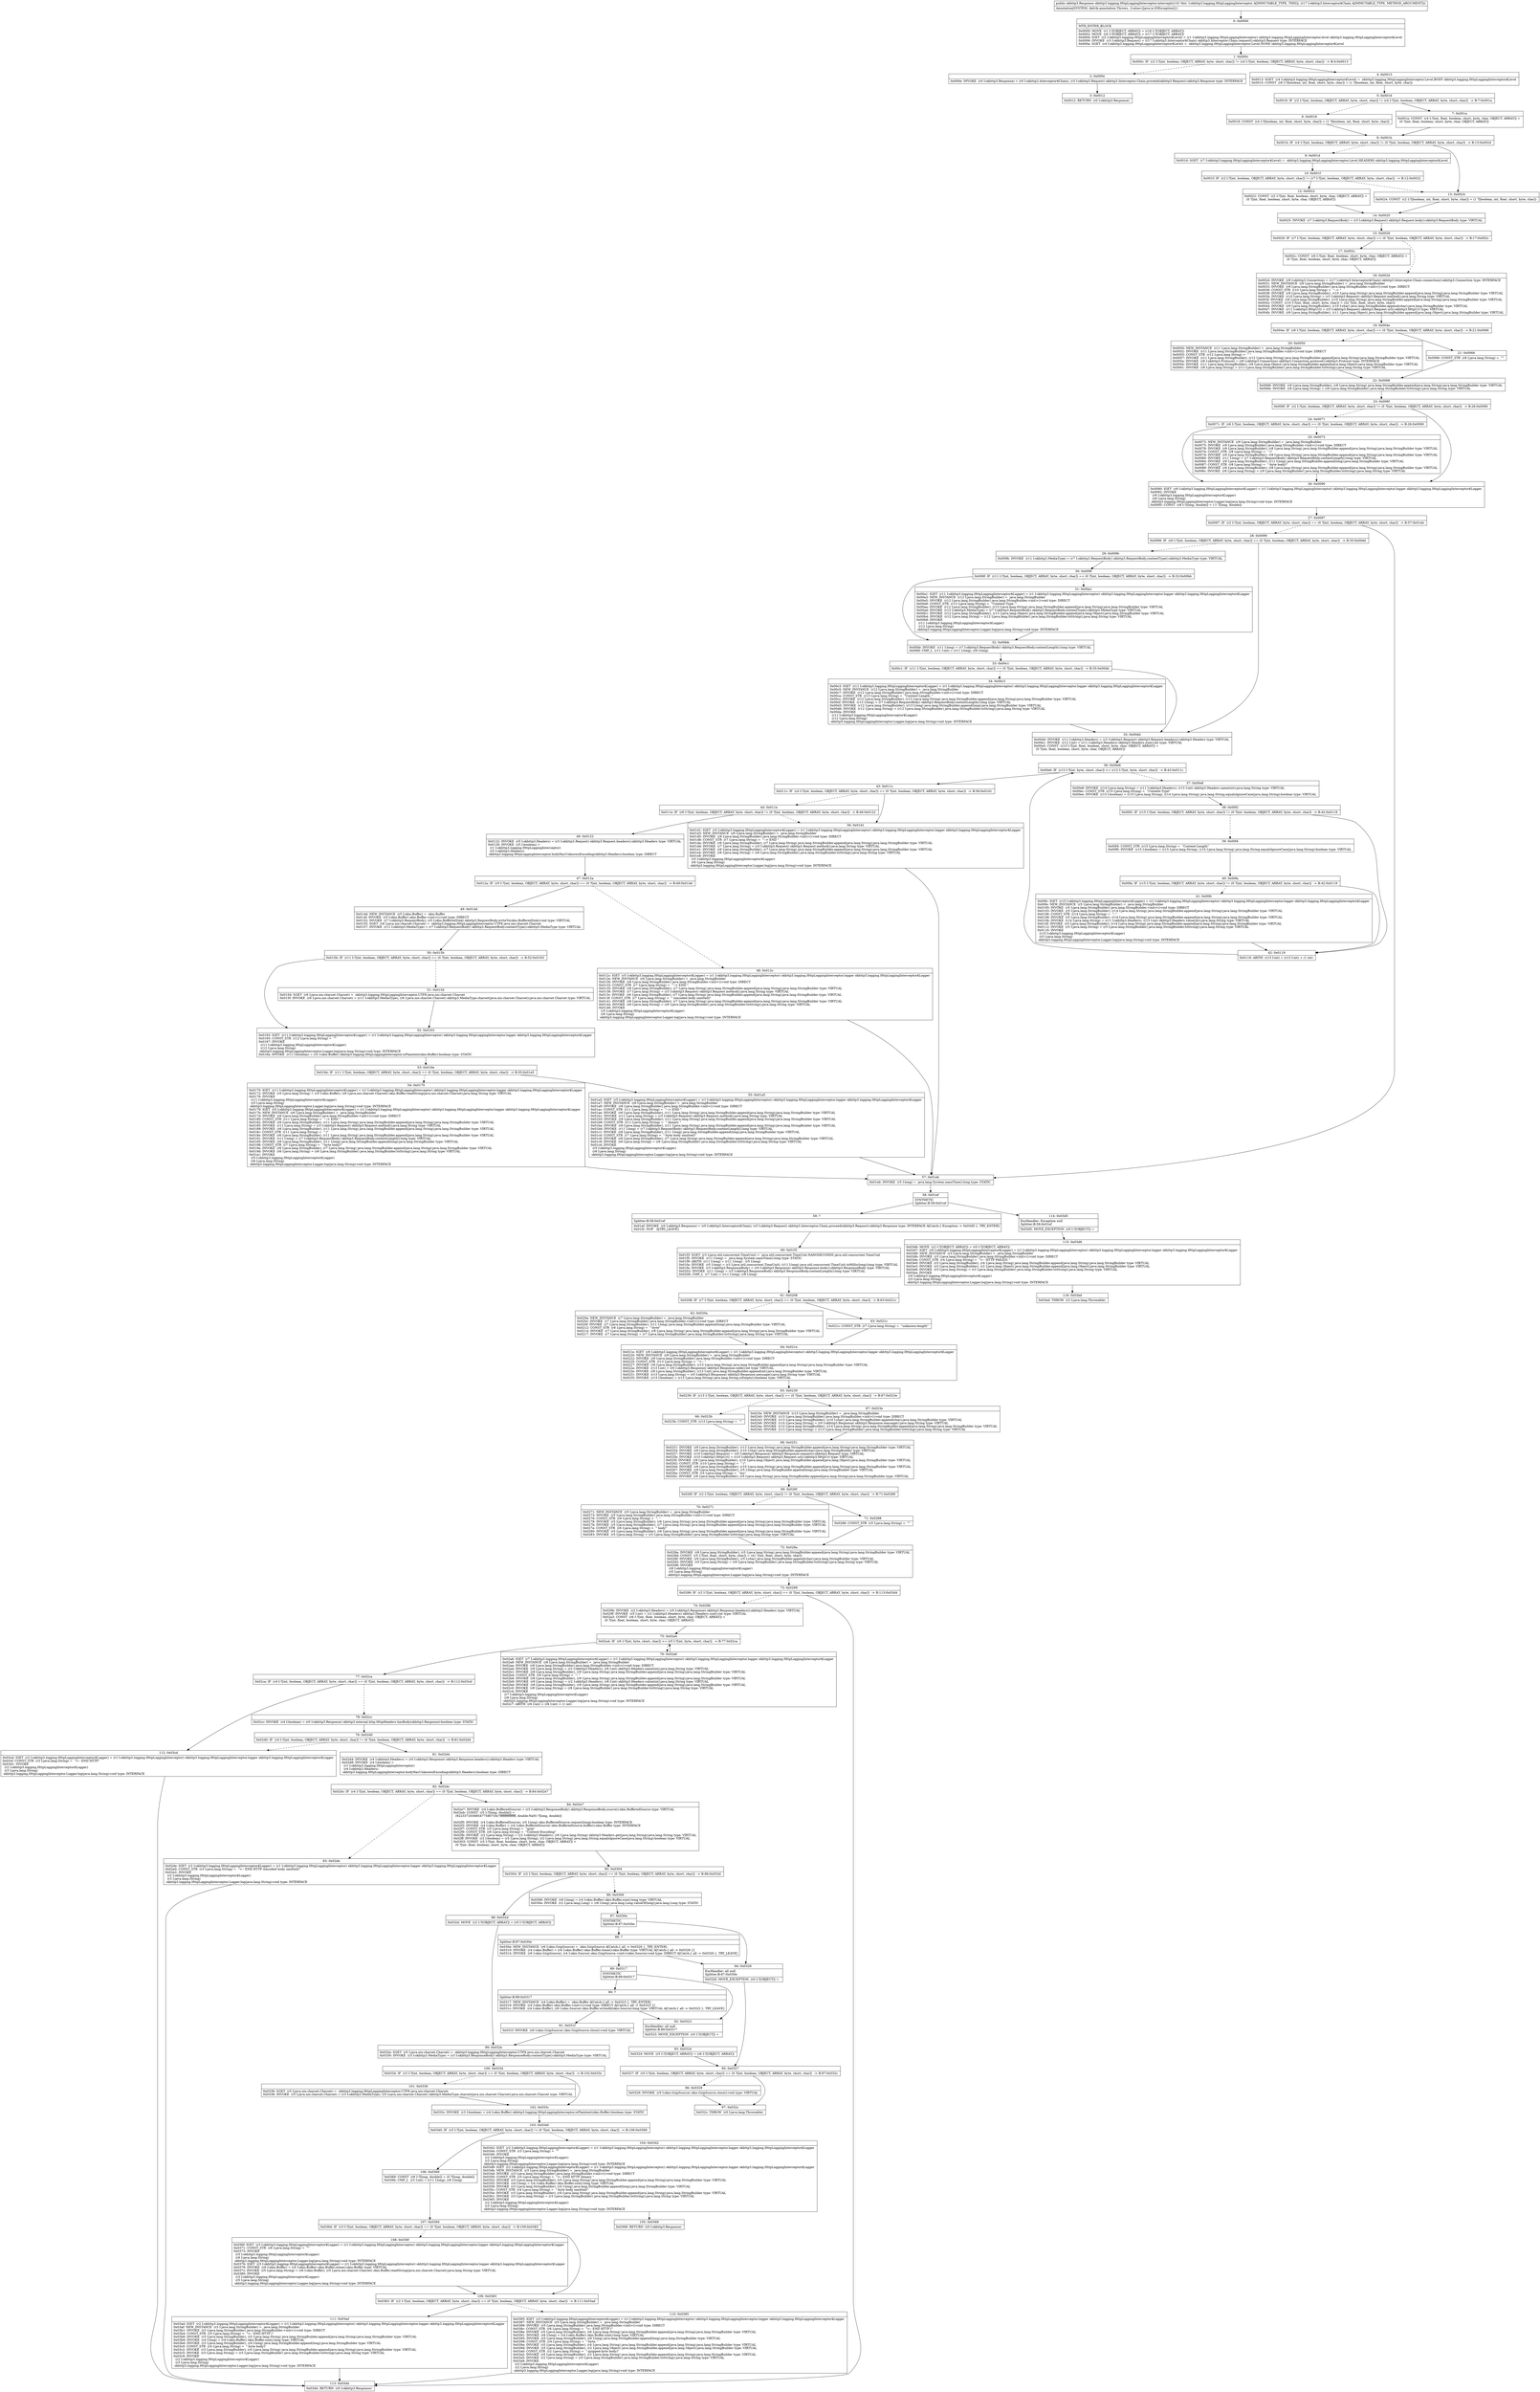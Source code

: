 digraph "CFG forokhttp3.logging.HttpLoggingInterceptor.intercept(Lokhttp3\/Interceptor$Chain;)Lokhttp3\/Response;" {
Node_0 [shape=record,label="{0\:\ 0x0000|MTH_ENTER_BLOCK\l|0x0000: MOVE  (r1 I:?[OBJECT, ARRAY]) = (r16 I:?[OBJECT, ARRAY]) \l0x0002: MOVE  (r0 I:?[OBJECT, ARRAY]) = (r17 I:?[OBJECT, ARRAY]) \l0x0004: IGET  (r2 I:okhttp3.logging.HttpLoggingInterceptor$Level) = (r1 I:okhttp3.logging.HttpLoggingInterceptor) okhttp3.logging.HttpLoggingInterceptor.level okhttp3.logging.HttpLoggingInterceptor$Level \l0x0006: INVOKE  (r3 I:okhttp3.Request) = (r17 I:okhttp3.Interceptor$Chain) okhttp3.Interceptor.Chain.request():okhttp3.Request type: INTERFACE \l0x000a: SGET  (r4 I:okhttp3.logging.HttpLoggingInterceptor$Level) =  okhttp3.logging.HttpLoggingInterceptor.Level.NONE okhttp3.logging.HttpLoggingInterceptor$Level \l}"];
Node_1 [shape=record,label="{1\:\ 0x000c|0x000c: IF  (r2 I:?[int, boolean, OBJECT, ARRAY, byte, short, char]) != (r4 I:?[int, boolean, OBJECT, ARRAY, byte, short, char])  \-\> B:4:0x0013 \l}"];
Node_2 [shape=record,label="{2\:\ 0x000e|0x000e: INVOKE  (r0 I:okhttp3.Response) = (r0 I:okhttp3.Interceptor$Chain), (r3 I:okhttp3.Request) okhttp3.Interceptor.Chain.proceed(okhttp3.Request):okhttp3.Response type: INTERFACE \l}"];
Node_3 [shape=record,label="{3\:\ 0x0012|0x0012: RETURN  (r0 I:okhttp3.Response) \l}"];
Node_4 [shape=record,label="{4\:\ 0x0013|0x0013: SGET  (r4 I:okhttp3.logging.HttpLoggingInterceptor$Level) =  okhttp3.logging.HttpLoggingInterceptor.Level.BODY okhttp3.logging.HttpLoggingInterceptor$Level \l0x0015: CONST  (r6 I:?[boolean, int, float, short, byte, char]) = (1 ?[boolean, int, float, short, byte, char]) \l}"];
Node_5 [shape=record,label="{5\:\ 0x0016|0x0016: IF  (r2 I:?[int, boolean, OBJECT, ARRAY, byte, short, char]) != (r4 I:?[int, boolean, OBJECT, ARRAY, byte, short, char])  \-\> B:7:0x001a \l}"];
Node_6 [shape=record,label="{6\:\ 0x0018|0x0018: CONST  (r4 I:?[boolean, int, float, short, byte, char]) = (1 ?[boolean, int, float, short, byte, char]) \l}"];
Node_7 [shape=record,label="{7\:\ 0x001a|0x001a: CONST  (r4 I:?[int, float, boolean, short, byte, char, OBJECT, ARRAY]) = \l  (0 ?[int, float, boolean, short, byte, char, OBJECT, ARRAY])\l \l}"];
Node_8 [shape=record,label="{8\:\ 0x001b|0x001b: IF  (r4 I:?[int, boolean, OBJECT, ARRAY, byte, short, char]) != (0 ?[int, boolean, OBJECT, ARRAY, byte, short, char])  \-\> B:13:0x0024 \l}"];
Node_9 [shape=record,label="{9\:\ 0x001d|0x001d: SGET  (r7 I:okhttp3.logging.HttpLoggingInterceptor$Level) =  okhttp3.logging.HttpLoggingInterceptor.Level.HEADERS okhttp3.logging.HttpLoggingInterceptor$Level \l}"];
Node_10 [shape=record,label="{10\:\ 0x001f|0x001f: IF  (r2 I:?[int, boolean, OBJECT, ARRAY, byte, short, char]) != (r7 I:?[int, boolean, OBJECT, ARRAY, byte, short, char])  \-\> B:12:0x0022 \l}"];
Node_12 [shape=record,label="{12\:\ 0x0022|0x0022: CONST  (r2 I:?[int, float, boolean, short, byte, char, OBJECT, ARRAY]) = \l  (0 ?[int, float, boolean, short, byte, char, OBJECT, ARRAY])\l \l}"];
Node_13 [shape=record,label="{13\:\ 0x0024|0x0024: CONST  (r2 I:?[boolean, int, float, short, byte, char]) = (1 ?[boolean, int, float, short, byte, char]) \l}"];
Node_14 [shape=record,label="{14\:\ 0x0025|0x0025: INVOKE  (r7 I:okhttp3.RequestBody) = (r3 I:okhttp3.Request) okhttp3.Request.body():okhttp3.RequestBody type: VIRTUAL \l}"];
Node_15 [shape=record,label="{15\:\ 0x0029|0x0029: IF  (r7 I:?[int, boolean, OBJECT, ARRAY, byte, short, char]) == (0 ?[int, boolean, OBJECT, ARRAY, byte, short, char])  \-\> B:17:0x002c \l}"];
Node_17 [shape=record,label="{17\:\ 0x002c|0x002c: CONST  (r6 I:?[int, float, boolean, short, byte, char, OBJECT, ARRAY]) = \l  (0 ?[int, float, boolean, short, byte, char, OBJECT, ARRAY])\l \l}"];
Node_18 [shape=record,label="{18\:\ 0x002d|0x002d: INVOKE  (r8 I:okhttp3.Connection) = (r17 I:okhttp3.Interceptor$Chain) okhttp3.Interceptor.Chain.connection():okhttp3.Connection type: INTERFACE \l0x0031: NEW_INSTANCE  (r9 I:java.lang.StringBuilder) =  java.lang.StringBuilder \l0x0033: INVOKE  (r9 I:java.lang.StringBuilder) java.lang.StringBuilder.\<init\>():void type: DIRECT \l0x0036: CONST_STR  (r10 I:java.lang.String) =  \"\-\-\> \" \l0x0038: INVOKE  (r9 I:java.lang.StringBuilder), (r10 I:java.lang.String) java.lang.StringBuilder.append(java.lang.String):java.lang.StringBuilder type: VIRTUAL \l0x003b: INVOKE  (r10 I:java.lang.String) = (r3 I:okhttp3.Request) okhttp3.Request.method():java.lang.String type: VIRTUAL \l0x003f: INVOKE  (r9 I:java.lang.StringBuilder), (r10 I:java.lang.String) java.lang.StringBuilder.append(java.lang.String):java.lang.StringBuilder type: VIRTUAL \l0x0042: CONST  (r10 I:?[int, float, short, byte, char]) = (32 ?[int, float, short, byte, char]) \l0x0044: INVOKE  (r9 I:java.lang.StringBuilder), (r10 I:char) java.lang.StringBuilder.append(char):java.lang.StringBuilder type: VIRTUAL \l0x0047: INVOKE  (r11 I:okhttp3.HttpUrl) = (r3 I:okhttp3.Request) okhttp3.Request.url():okhttp3.HttpUrl type: VIRTUAL \l0x004b: INVOKE  (r9 I:java.lang.StringBuilder), (r11 I:java.lang.Object) java.lang.StringBuilder.append(java.lang.Object):java.lang.StringBuilder type: VIRTUAL \l}"];
Node_19 [shape=record,label="{19\:\ 0x004e|0x004e: IF  (r8 I:?[int, boolean, OBJECT, ARRAY, byte, short, char]) == (0 ?[int, boolean, OBJECT, ARRAY, byte, short, char])  \-\> B:21:0x0066 \l}"];
Node_20 [shape=record,label="{20\:\ 0x0050|0x0050: NEW_INSTANCE  (r11 I:java.lang.StringBuilder) =  java.lang.StringBuilder \l0x0052: INVOKE  (r11 I:java.lang.StringBuilder) java.lang.StringBuilder.\<init\>():void type: DIRECT \l0x0055: CONST_STR  (r12 I:java.lang.String) =  \" \" \l0x0057: INVOKE  (r11 I:java.lang.StringBuilder), (r12 I:java.lang.String) java.lang.StringBuilder.append(java.lang.String):java.lang.StringBuilder type: VIRTUAL \l0x005a: INVOKE  (r8 I:okhttp3.Protocol) = (r8 I:okhttp3.Connection) okhttp3.Connection.protocol():okhttp3.Protocol type: INTERFACE \l0x005e: INVOKE  (r11 I:java.lang.StringBuilder), (r8 I:java.lang.Object) java.lang.StringBuilder.append(java.lang.Object):java.lang.StringBuilder type: VIRTUAL \l0x0061: INVOKE  (r8 I:java.lang.String) = (r11 I:java.lang.StringBuilder) java.lang.StringBuilder.toString():java.lang.String type: VIRTUAL \l}"];
Node_21 [shape=record,label="{21\:\ 0x0066|0x0066: CONST_STR  (r8 I:java.lang.String) =  \"\" \l}"];
Node_22 [shape=record,label="{22\:\ 0x0068|0x0068: INVOKE  (r9 I:java.lang.StringBuilder), (r8 I:java.lang.String) java.lang.StringBuilder.append(java.lang.String):java.lang.StringBuilder type: VIRTUAL \l0x006b: INVOKE  (r8 I:java.lang.String) = (r9 I:java.lang.StringBuilder) java.lang.StringBuilder.toString():java.lang.String type: VIRTUAL \l}"];
Node_23 [shape=record,label="{23\:\ 0x006f|0x006f: IF  (r2 I:?[int, boolean, OBJECT, ARRAY, byte, short, char]) != (0 ?[int, boolean, OBJECT, ARRAY, byte, short, char])  \-\> B:26:0x0090 \l}"];
Node_24 [shape=record,label="{24\:\ 0x0071|0x0071: IF  (r6 I:?[int, boolean, OBJECT, ARRAY, byte, short, char]) == (0 ?[int, boolean, OBJECT, ARRAY, byte, short, char])  \-\> B:26:0x0090 \l}"];
Node_25 [shape=record,label="{25\:\ 0x0073|0x0073: NEW_INSTANCE  (r9 I:java.lang.StringBuilder) =  java.lang.StringBuilder \l0x0075: INVOKE  (r9 I:java.lang.StringBuilder) java.lang.StringBuilder.\<init\>():void type: DIRECT \l0x0078: INVOKE  (r9 I:java.lang.StringBuilder), (r8 I:java.lang.String) java.lang.StringBuilder.append(java.lang.String):java.lang.StringBuilder type: VIRTUAL \l0x007b: CONST_STR  (r8 I:java.lang.String) =  \" (\" \l0x007d: INVOKE  (r9 I:java.lang.StringBuilder), (r8 I:java.lang.String) java.lang.StringBuilder.append(java.lang.String):java.lang.StringBuilder type: VIRTUAL \l0x0080: INVOKE  (r11 I:long) = (r7 I:okhttp3.RequestBody) okhttp3.RequestBody.contentLength():long type: VIRTUAL \l0x0084: INVOKE  (r9 I:java.lang.StringBuilder), (r11 I:long) java.lang.StringBuilder.append(long):java.lang.StringBuilder type: VIRTUAL \l0x0087: CONST_STR  (r8 I:java.lang.String) =  \"\-byte body)\" \l0x0089: INVOKE  (r9 I:java.lang.StringBuilder), (r8 I:java.lang.String) java.lang.StringBuilder.append(java.lang.String):java.lang.StringBuilder type: VIRTUAL \l0x008c: INVOKE  (r8 I:java.lang.String) = (r9 I:java.lang.StringBuilder) java.lang.StringBuilder.toString():java.lang.String type: VIRTUAL \l}"];
Node_26 [shape=record,label="{26\:\ 0x0090|0x0090: IGET  (r9 I:okhttp3.logging.HttpLoggingInterceptor$Logger) = (r1 I:okhttp3.logging.HttpLoggingInterceptor) okhttp3.logging.HttpLoggingInterceptor.logger okhttp3.logging.HttpLoggingInterceptor$Logger \l0x0092: INVOKE  \l  (r9 I:okhttp3.logging.HttpLoggingInterceptor$Logger)\l  (r8 I:java.lang.String)\l okhttp3.logging.HttpLoggingInterceptor.Logger.log(java.lang.String):void type: INTERFACE \l0x0095: CONST  (r8 I:?[long, double]) = (\-1 ?[long, double]) \l}"];
Node_27 [shape=record,label="{27\:\ 0x0097|0x0097: IF  (r2 I:?[int, boolean, OBJECT, ARRAY, byte, short, char]) == (0 ?[int, boolean, OBJECT, ARRAY, byte, short, char])  \-\> B:57:0x01eb \l}"];
Node_28 [shape=record,label="{28\:\ 0x0099|0x0099: IF  (r6 I:?[int, boolean, OBJECT, ARRAY, byte, short, char]) == (0 ?[int, boolean, OBJECT, ARRAY, byte, short, char])  \-\> B:35:0x00dd \l}"];
Node_29 [shape=record,label="{29\:\ 0x009b|0x009b: INVOKE  (r11 I:okhttp3.MediaType) = (r7 I:okhttp3.RequestBody) okhttp3.RequestBody.contentType():okhttp3.MediaType type: VIRTUAL \l}"];
Node_30 [shape=record,label="{30\:\ 0x009f|0x009f: IF  (r11 I:?[int, boolean, OBJECT, ARRAY, byte, short, char]) == (0 ?[int, boolean, OBJECT, ARRAY, byte, short, char])  \-\> B:32:0x00bb \l}"];
Node_31 [shape=record,label="{31\:\ 0x00a1|0x00a1: IGET  (r11 I:okhttp3.logging.HttpLoggingInterceptor$Logger) = (r1 I:okhttp3.logging.HttpLoggingInterceptor) okhttp3.logging.HttpLoggingInterceptor.logger okhttp3.logging.HttpLoggingInterceptor$Logger \l0x00a3: NEW_INSTANCE  (r12 I:java.lang.StringBuilder) =  java.lang.StringBuilder \l0x00a5: INVOKE  (r12 I:java.lang.StringBuilder) java.lang.StringBuilder.\<init\>():void type: DIRECT \l0x00a8: CONST_STR  (r13 I:java.lang.String) =  \"Content\-Type: \" \l0x00aa: INVOKE  (r12 I:java.lang.StringBuilder), (r13 I:java.lang.String) java.lang.StringBuilder.append(java.lang.String):java.lang.StringBuilder type: VIRTUAL \l0x00ad: INVOKE  (r13 I:okhttp3.MediaType) = (r7 I:okhttp3.RequestBody) okhttp3.RequestBody.contentType():okhttp3.MediaType type: VIRTUAL \l0x00b1: INVOKE  (r12 I:java.lang.StringBuilder), (r13 I:java.lang.Object) java.lang.StringBuilder.append(java.lang.Object):java.lang.StringBuilder type: VIRTUAL \l0x00b4: INVOKE  (r12 I:java.lang.String) = (r12 I:java.lang.StringBuilder) java.lang.StringBuilder.toString():java.lang.String type: VIRTUAL \l0x00b8: INVOKE  \l  (r11 I:okhttp3.logging.HttpLoggingInterceptor$Logger)\l  (r12 I:java.lang.String)\l okhttp3.logging.HttpLoggingInterceptor.Logger.log(java.lang.String):void type: INTERFACE \l}"];
Node_32 [shape=record,label="{32\:\ 0x00bb|0x00bb: INVOKE  (r11 I:long) = (r7 I:okhttp3.RequestBody) okhttp3.RequestBody.contentLength():long type: VIRTUAL \l0x00bf: CMP_L  (r11 I:int) = (r11 I:long), (r8 I:long) \l}"];
Node_33 [shape=record,label="{33\:\ 0x00c1|0x00c1: IF  (r11 I:?[int, boolean, OBJECT, ARRAY, byte, short, char]) == (0 ?[int, boolean, OBJECT, ARRAY, byte, short, char])  \-\> B:35:0x00dd \l}"];
Node_34 [shape=record,label="{34\:\ 0x00c3|0x00c3: IGET  (r11 I:okhttp3.logging.HttpLoggingInterceptor$Logger) = (r1 I:okhttp3.logging.HttpLoggingInterceptor) okhttp3.logging.HttpLoggingInterceptor.logger okhttp3.logging.HttpLoggingInterceptor$Logger \l0x00c5: NEW_INSTANCE  (r12 I:java.lang.StringBuilder) =  java.lang.StringBuilder \l0x00c7: INVOKE  (r12 I:java.lang.StringBuilder) java.lang.StringBuilder.\<init\>():void type: DIRECT \l0x00ca: CONST_STR  (r13 I:java.lang.String) =  \"Content\-Length: \" \l0x00cc: INVOKE  (r12 I:java.lang.StringBuilder), (r13 I:java.lang.String) java.lang.StringBuilder.append(java.lang.String):java.lang.StringBuilder type: VIRTUAL \l0x00cf: INVOKE  (r13 I:long) = (r7 I:okhttp3.RequestBody) okhttp3.RequestBody.contentLength():long type: VIRTUAL \l0x00d3: INVOKE  (r12 I:java.lang.StringBuilder), (r13 I:long) java.lang.StringBuilder.append(long):java.lang.StringBuilder type: VIRTUAL \l0x00d6: INVOKE  (r12 I:java.lang.String) = (r12 I:java.lang.StringBuilder) java.lang.StringBuilder.toString():java.lang.String type: VIRTUAL \l0x00da: INVOKE  \l  (r11 I:okhttp3.logging.HttpLoggingInterceptor$Logger)\l  (r12 I:java.lang.String)\l okhttp3.logging.HttpLoggingInterceptor.Logger.log(java.lang.String):void type: INTERFACE \l}"];
Node_35 [shape=record,label="{35\:\ 0x00dd|0x00dd: INVOKE  (r11 I:okhttp3.Headers) = (r3 I:okhttp3.Request) okhttp3.Request.headers():okhttp3.Headers type: VIRTUAL \l0x00e1: INVOKE  (r12 I:int) = (r11 I:okhttp3.Headers) okhttp3.Headers.size():int type: VIRTUAL \l0x00e5: CONST  (r13 I:?[int, float, boolean, short, byte, char, OBJECT, ARRAY]) = \l  (0 ?[int, float, boolean, short, byte, char, OBJECT, ARRAY])\l \l}"];
Node_36 [shape=record,label="{36\:\ 0x00e6|0x00e6: IF  (r13 I:?[int, byte, short, char]) \>= (r12 I:?[int, byte, short, char])  \-\> B:43:0x011c \l}"];
Node_37 [shape=record,label="{37\:\ 0x00e8|0x00e8: INVOKE  (r14 I:java.lang.String) = (r11 I:okhttp3.Headers), (r13 I:int) okhttp3.Headers.name(int):java.lang.String type: VIRTUAL \l0x00ec: CONST_STR  (r15 I:java.lang.String) =  \"Content\-Type\" \l0x00ee: INVOKE  (r15 I:boolean) = (r15 I:java.lang.String), (r14 I:java.lang.String) java.lang.String.equalsIgnoreCase(java.lang.String):boolean type: VIRTUAL \l}"];
Node_38 [shape=record,label="{38\:\ 0x00f2|0x00f2: IF  (r15 I:?[int, boolean, OBJECT, ARRAY, byte, short, char]) != (0 ?[int, boolean, OBJECT, ARRAY, byte, short, char])  \-\> B:42:0x0119 \l}"];
Node_39 [shape=record,label="{39\:\ 0x00f4|0x00f4: CONST_STR  (r15 I:java.lang.String) =  \"Content\-Length\" \l0x00f6: INVOKE  (r15 I:boolean) = (r15 I:java.lang.String), (r14 I:java.lang.String) java.lang.String.equalsIgnoreCase(java.lang.String):boolean type: VIRTUAL \l}"];
Node_40 [shape=record,label="{40\:\ 0x00fa|0x00fa: IF  (r15 I:?[int, boolean, OBJECT, ARRAY, byte, short, char]) != (0 ?[int, boolean, OBJECT, ARRAY, byte, short, char])  \-\> B:42:0x0119 \l}"];
Node_41 [shape=record,label="{41\:\ 0x00fc|0x00fc: IGET  (r15 I:okhttp3.logging.HttpLoggingInterceptor$Logger) = (r1 I:okhttp3.logging.HttpLoggingInterceptor) okhttp3.logging.HttpLoggingInterceptor.logger okhttp3.logging.HttpLoggingInterceptor$Logger \l0x00fe: NEW_INSTANCE  (r5 I:java.lang.StringBuilder) =  java.lang.StringBuilder \l0x0100: INVOKE  (r5 I:java.lang.StringBuilder) java.lang.StringBuilder.\<init\>():void type: DIRECT \l0x0103: INVOKE  (r5 I:java.lang.StringBuilder), (r14 I:java.lang.String) java.lang.StringBuilder.append(java.lang.String):java.lang.StringBuilder type: VIRTUAL \l0x0106: CONST_STR  (r14 I:java.lang.String) =  \": \" \l0x0108: INVOKE  (r5 I:java.lang.StringBuilder), (r14 I:java.lang.String) java.lang.StringBuilder.append(java.lang.String):java.lang.StringBuilder type: VIRTUAL \l0x010b: INVOKE  (r14 I:java.lang.String) = (r11 I:okhttp3.Headers), (r13 I:int) okhttp3.Headers.value(int):java.lang.String type: VIRTUAL \l0x010f: INVOKE  (r5 I:java.lang.StringBuilder), (r14 I:java.lang.String) java.lang.StringBuilder.append(java.lang.String):java.lang.StringBuilder type: VIRTUAL \l0x0112: INVOKE  (r5 I:java.lang.String) = (r5 I:java.lang.StringBuilder) java.lang.StringBuilder.toString():java.lang.String type: VIRTUAL \l0x0116: INVOKE  \l  (r15 I:okhttp3.logging.HttpLoggingInterceptor$Logger)\l  (r5 I:java.lang.String)\l okhttp3.logging.HttpLoggingInterceptor.Logger.log(java.lang.String):void type: INTERFACE \l}"];
Node_42 [shape=record,label="{42\:\ 0x0119|0x0119: ARITH  (r13 I:int) = (r13 I:int) + (1 int) \l}"];
Node_43 [shape=record,label="{43\:\ 0x011c|0x011c: IF  (r4 I:?[int, boolean, OBJECT, ARRAY, byte, short, char]) == (0 ?[int, boolean, OBJECT, ARRAY, byte, short, char])  \-\> B:56:0x01d1 \l}"];
Node_44 [shape=record,label="{44\:\ 0x011e|0x011e: IF  (r6 I:?[int, boolean, OBJECT, ARRAY, byte, short, char]) != (0 ?[int, boolean, OBJECT, ARRAY, byte, short, char])  \-\> B:46:0x0122 \l}"];
Node_46 [shape=record,label="{46\:\ 0x0122|0x0122: INVOKE  (r5 I:okhttp3.Headers) = (r3 I:okhttp3.Request) okhttp3.Request.headers():okhttp3.Headers type: VIRTUAL \l0x0126: INVOKE  (r5 I:boolean) = \l  (r1 I:okhttp3.logging.HttpLoggingInterceptor)\l  (r5 I:okhttp3.Headers)\l okhttp3.logging.HttpLoggingInterceptor.bodyHasUnknownEncoding(okhttp3.Headers):boolean type: DIRECT \l}"];
Node_47 [shape=record,label="{47\:\ 0x012a|0x012a: IF  (r5 I:?[int, boolean, OBJECT, ARRAY, byte, short, char]) == (0 ?[int, boolean, OBJECT, ARRAY, byte, short, char])  \-\> B:49:0x014d \l}"];
Node_48 [shape=record,label="{48\:\ 0x012c|0x012c: IGET  (r5 I:okhttp3.logging.HttpLoggingInterceptor$Logger) = (r1 I:okhttp3.logging.HttpLoggingInterceptor) okhttp3.logging.HttpLoggingInterceptor.logger okhttp3.logging.HttpLoggingInterceptor$Logger \l0x012e: NEW_INSTANCE  (r6 I:java.lang.StringBuilder) =  java.lang.StringBuilder \l0x0130: INVOKE  (r6 I:java.lang.StringBuilder) java.lang.StringBuilder.\<init\>():void type: DIRECT \l0x0133: CONST_STR  (r7 I:java.lang.String) =  \"\-\-\> END \" \l0x0135: INVOKE  (r6 I:java.lang.StringBuilder), (r7 I:java.lang.String) java.lang.StringBuilder.append(java.lang.String):java.lang.StringBuilder type: VIRTUAL \l0x0138: INVOKE  (r7 I:java.lang.String) = (r3 I:okhttp3.Request) okhttp3.Request.method():java.lang.String type: VIRTUAL \l0x013c: INVOKE  (r6 I:java.lang.StringBuilder), (r7 I:java.lang.String) java.lang.StringBuilder.append(java.lang.String):java.lang.StringBuilder type: VIRTUAL \l0x013f: CONST_STR  (r7 I:java.lang.String) =  \" (encoded body omitted)\" \l0x0141: INVOKE  (r6 I:java.lang.StringBuilder), (r7 I:java.lang.String) java.lang.StringBuilder.append(java.lang.String):java.lang.StringBuilder type: VIRTUAL \l0x0144: INVOKE  (r6 I:java.lang.String) = (r6 I:java.lang.StringBuilder) java.lang.StringBuilder.toString():java.lang.String type: VIRTUAL \l0x0148: INVOKE  \l  (r5 I:okhttp3.logging.HttpLoggingInterceptor$Logger)\l  (r6 I:java.lang.String)\l okhttp3.logging.HttpLoggingInterceptor.Logger.log(java.lang.String):void type: INTERFACE \l}"];
Node_49 [shape=record,label="{49\:\ 0x014d|0x014d: NEW_INSTANCE  (r5 I:okio.Buffer) =  okio.Buffer \l0x014f: INVOKE  (r5 I:okio.Buffer) okio.Buffer.\<init\>():void type: DIRECT \l0x0152: INVOKE  (r7 I:okhttp3.RequestBody), (r5 I:okio.BufferedSink) okhttp3.RequestBody.writeTo(okio.BufferedSink):void type: VIRTUAL \l0x0155: SGET  (r6 I:java.nio.charset.Charset) =  okhttp3.logging.HttpLoggingInterceptor.UTF8 java.nio.charset.Charset \l0x0157: INVOKE  (r11 I:okhttp3.MediaType) = (r7 I:okhttp3.RequestBody) okhttp3.RequestBody.contentType():okhttp3.MediaType type: VIRTUAL \l}"];
Node_50 [shape=record,label="{50\:\ 0x015b|0x015b: IF  (r11 I:?[int, boolean, OBJECT, ARRAY, byte, short, char]) == (0 ?[int, boolean, OBJECT, ARRAY, byte, short, char])  \-\> B:52:0x0163 \l}"];
Node_51 [shape=record,label="{51\:\ 0x015d|0x015d: SGET  (r6 I:java.nio.charset.Charset) =  okhttp3.logging.HttpLoggingInterceptor.UTF8 java.nio.charset.Charset \l0x015f: INVOKE  (r6 I:java.nio.charset.Charset) = (r11 I:okhttp3.MediaType), (r6 I:java.nio.charset.Charset) okhttp3.MediaType.charset(java.nio.charset.Charset):java.nio.charset.Charset type: VIRTUAL \l}"];
Node_52 [shape=record,label="{52\:\ 0x0163|0x0163: IGET  (r11 I:okhttp3.logging.HttpLoggingInterceptor$Logger) = (r1 I:okhttp3.logging.HttpLoggingInterceptor) okhttp3.logging.HttpLoggingInterceptor.logger okhttp3.logging.HttpLoggingInterceptor$Logger \l0x0165: CONST_STR  (r12 I:java.lang.String) =  \"\" \l0x0167: INVOKE  \l  (r11 I:okhttp3.logging.HttpLoggingInterceptor$Logger)\l  (r12 I:java.lang.String)\l okhttp3.logging.HttpLoggingInterceptor.Logger.log(java.lang.String):void type: INTERFACE \l0x016a: INVOKE  (r11 I:boolean) = (r5 I:okio.Buffer) okhttp3.logging.HttpLoggingInterceptor.isPlaintext(okio.Buffer):boolean type: STATIC \l}"];
Node_53 [shape=record,label="{53\:\ 0x016e|0x016e: IF  (r11 I:?[int, boolean, OBJECT, ARRAY, byte, short, char]) == (0 ?[int, boolean, OBJECT, ARRAY, byte, short, char])  \-\> B:55:0x01a5 \l}"];
Node_54 [shape=record,label="{54\:\ 0x0170|0x0170: IGET  (r11 I:okhttp3.logging.HttpLoggingInterceptor$Logger) = (r1 I:okhttp3.logging.HttpLoggingInterceptor) okhttp3.logging.HttpLoggingInterceptor.logger okhttp3.logging.HttpLoggingInterceptor$Logger \l0x0172: INVOKE  (r5 I:java.lang.String) = (r5 I:okio.Buffer), (r6 I:java.nio.charset.Charset) okio.Buffer.readString(java.nio.charset.Charset):java.lang.String type: VIRTUAL \l0x0176: INVOKE  \l  (r11 I:okhttp3.logging.HttpLoggingInterceptor$Logger)\l  (r5 I:java.lang.String)\l okhttp3.logging.HttpLoggingInterceptor.Logger.log(java.lang.String):void type: INTERFACE \l0x0179: IGET  (r5 I:okhttp3.logging.HttpLoggingInterceptor$Logger) = (r1 I:okhttp3.logging.HttpLoggingInterceptor) okhttp3.logging.HttpLoggingInterceptor.logger okhttp3.logging.HttpLoggingInterceptor$Logger \l0x017b: NEW_INSTANCE  (r6 I:java.lang.StringBuilder) =  java.lang.StringBuilder \l0x017d: INVOKE  (r6 I:java.lang.StringBuilder) java.lang.StringBuilder.\<init\>():void type: DIRECT \l0x0180: CONST_STR  (r11 I:java.lang.String) =  \"\-\-\> END \" \l0x0182: INVOKE  (r6 I:java.lang.StringBuilder), (r11 I:java.lang.String) java.lang.StringBuilder.append(java.lang.String):java.lang.StringBuilder type: VIRTUAL \l0x0185: INVOKE  (r11 I:java.lang.String) = (r3 I:okhttp3.Request) okhttp3.Request.method():java.lang.String type: VIRTUAL \l0x0189: INVOKE  (r6 I:java.lang.StringBuilder), (r11 I:java.lang.String) java.lang.StringBuilder.append(java.lang.String):java.lang.StringBuilder type: VIRTUAL \l0x018c: CONST_STR  (r11 I:java.lang.String) =  \" (\" \l0x018e: INVOKE  (r6 I:java.lang.StringBuilder), (r11 I:java.lang.String) java.lang.StringBuilder.append(java.lang.String):java.lang.StringBuilder type: VIRTUAL \l0x0191: INVOKE  (r11 I:long) = (r7 I:okhttp3.RequestBody) okhttp3.RequestBody.contentLength():long type: VIRTUAL \l0x0195: INVOKE  (r6 I:java.lang.StringBuilder), (r11 I:long) java.lang.StringBuilder.append(long):java.lang.StringBuilder type: VIRTUAL \l0x0198: CONST_STR  (r7 I:java.lang.String) =  \"\-byte body)\" \l0x019a: INVOKE  (r6 I:java.lang.StringBuilder), (r7 I:java.lang.String) java.lang.StringBuilder.append(java.lang.String):java.lang.StringBuilder type: VIRTUAL \l0x019d: INVOKE  (r6 I:java.lang.String) = (r6 I:java.lang.StringBuilder) java.lang.StringBuilder.toString():java.lang.String type: VIRTUAL \l0x01a1: INVOKE  \l  (r5 I:okhttp3.logging.HttpLoggingInterceptor$Logger)\l  (r6 I:java.lang.String)\l okhttp3.logging.HttpLoggingInterceptor.Logger.log(java.lang.String):void type: INTERFACE \l}"];
Node_55 [shape=record,label="{55\:\ 0x01a5|0x01a5: IGET  (r5 I:okhttp3.logging.HttpLoggingInterceptor$Logger) = (r1 I:okhttp3.logging.HttpLoggingInterceptor) okhttp3.logging.HttpLoggingInterceptor.logger okhttp3.logging.HttpLoggingInterceptor$Logger \l0x01a7: NEW_INSTANCE  (r6 I:java.lang.StringBuilder) =  java.lang.StringBuilder \l0x01a9: INVOKE  (r6 I:java.lang.StringBuilder) java.lang.StringBuilder.\<init\>():void type: DIRECT \l0x01ac: CONST_STR  (r11 I:java.lang.String) =  \"\-\-\> END \" \l0x01ae: INVOKE  (r6 I:java.lang.StringBuilder), (r11 I:java.lang.String) java.lang.StringBuilder.append(java.lang.String):java.lang.StringBuilder type: VIRTUAL \l0x01b1: INVOKE  (r11 I:java.lang.String) = (r3 I:okhttp3.Request) okhttp3.Request.method():java.lang.String type: VIRTUAL \l0x01b5: INVOKE  (r6 I:java.lang.StringBuilder), (r11 I:java.lang.String) java.lang.StringBuilder.append(java.lang.String):java.lang.StringBuilder type: VIRTUAL \l0x01b8: CONST_STR  (r11 I:java.lang.String) =  \" (binary \" \l0x01ba: INVOKE  (r6 I:java.lang.StringBuilder), (r11 I:java.lang.String) java.lang.StringBuilder.append(java.lang.String):java.lang.StringBuilder type: VIRTUAL \l0x01bd: INVOKE  (r11 I:long) = (r7 I:okhttp3.RequestBody) okhttp3.RequestBody.contentLength():long type: VIRTUAL \l0x01c1: INVOKE  (r6 I:java.lang.StringBuilder), (r11 I:long) java.lang.StringBuilder.append(long):java.lang.StringBuilder type: VIRTUAL \l0x01c4: CONST_STR  (r7 I:java.lang.String) =  \"\-byte body omitted)\" \l0x01c6: INVOKE  (r6 I:java.lang.StringBuilder), (r7 I:java.lang.String) java.lang.StringBuilder.append(java.lang.String):java.lang.StringBuilder type: VIRTUAL \l0x01c9: INVOKE  (r6 I:java.lang.String) = (r6 I:java.lang.StringBuilder) java.lang.StringBuilder.toString():java.lang.String type: VIRTUAL \l0x01cd: INVOKE  \l  (r5 I:okhttp3.logging.HttpLoggingInterceptor$Logger)\l  (r6 I:java.lang.String)\l okhttp3.logging.HttpLoggingInterceptor.Logger.log(java.lang.String):void type: INTERFACE \l}"];
Node_56 [shape=record,label="{56\:\ 0x01d1|0x01d1: IGET  (r5 I:okhttp3.logging.HttpLoggingInterceptor$Logger) = (r1 I:okhttp3.logging.HttpLoggingInterceptor) okhttp3.logging.HttpLoggingInterceptor.logger okhttp3.logging.HttpLoggingInterceptor$Logger \l0x01d3: NEW_INSTANCE  (r6 I:java.lang.StringBuilder) =  java.lang.StringBuilder \l0x01d5: INVOKE  (r6 I:java.lang.StringBuilder) java.lang.StringBuilder.\<init\>():void type: DIRECT \l0x01d8: CONST_STR  (r7 I:java.lang.String) =  \"\-\-\> END \" \l0x01da: INVOKE  (r6 I:java.lang.StringBuilder), (r7 I:java.lang.String) java.lang.StringBuilder.append(java.lang.String):java.lang.StringBuilder type: VIRTUAL \l0x01dd: INVOKE  (r7 I:java.lang.String) = (r3 I:okhttp3.Request) okhttp3.Request.method():java.lang.String type: VIRTUAL \l0x01e1: INVOKE  (r6 I:java.lang.StringBuilder), (r7 I:java.lang.String) java.lang.StringBuilder.append(java.lang.String):java.lang.StringBuilder type: VIRTUAL \l0x01e4: INVOKE  (r6 I:java.lang.String) = (r6 I:java.lang.StringBuilder) java.lang.StringBuilder.toString():java.lang.String type: VIRTUAL \l0x01e8: INVOKE  \l  (r5 I:okhttp3.logging.HttpLoggingInterceptor$Logger)\l  (r6 I:java.lang.String)\l okhttp3.logging.HttpLoggingInterceptor.Logger.log(java.lang.String):void type: INTERFACE \l}"];
Node_57 [shape=record,label="{57\:\ 0x01eb|0x01eb: INVOKE  (r5 I:long) =  java.lang.System.nanoTime():long type: STATIC \l}"];
Node_58 [shape=record,label="{58\:\ 0x01ef|SYNTHETIC\lSplitter:B:58:0x01ef\l}"];
Node_59 [shape=record,label="{59\:\ ?|Splitter:B:58:0x01ef\l|0x01ef: INVOKE  (r0 I:okhttp3.Response) = (r0 I:okhttp3.Interceptor$Chain), (r3 I:okhttp3.Request) okhttp3.Interceptor.Chain.proceed(okhttp3.Request):okhttp3.Response type: INTERFACE A[Catch:\{ Exception \-\> 0x03d5 \}, TRY_ENTER]\l0x01f2: NOP   A[TRY_LEAVE]\l}"];
Node_60 [shape=record,label="{60\:\ 0x01f3|0x01f3: SGET  (r3 I:java.util.concurrent.TimeUnit) =  java.util.concurrent.TimeUnit.NANOSECONDS java.util.concurrent.TimeUnit \l0x01f5: INVOKE  (r11 I:long) =  java.lang.System.nanoTime():long type: STATIC \l0x01f9: ARITH  (r11 I:long) = (r11 I:long) \- (r5 I:long) \l0x01fa: INVOKE  (r5 I:long) = (r3 I:java.util.concurrent.TimeUnit), (r11 I:long) java.util.concurrent.TimeUnit.toMillis(long):long type: VIRTUAL \l0x01fe: INVOKE  (r3 I:okhttp3.ResponseBody) = (r0 I:okhttp3.Response) okhttp3.Response.body():okhttp3.ResponseBody type: VIRTUAL \l0x0202: INVOKE  (r11 I:long) = (r3 I:okhttp3.ResponseBody) okhttp3.ResponseBody.contentLength():long type: VIRTUAL \l0x0206: CMP_L  (r7 I:int) = (r11 I:long), (r8 I:long) \l}"];
Node_61 [shape=record,label="{61\:\ 0x0208|0x0208: IF  (r7 I:?[int, boolean, OBJECT, ARRAY, byte, short, char]) == (0 ?[int, boolean, OBJECT, ARRAY, byte, short, char])  \-\> B:63:0x021c \l}"];
Node_62 [shape=record,label="{62\:\ 0x020a|0x020a: NEW_INSTANCE  (r7 I:java.lang.StringBuilder) =  java.lang.StringBuilder \l0x020c: INVOKE  (r7 I:java.lang.StringBuilder) java.lang.StringBuilder.\<init\>():void type: DIRECT \l0x020f: INVOKE  (r7 I:java.lang.StringBuilder), (r11 I:long) java.lang.StringBuilder.append(long):java.lang.StringBuilder type: VIRTUAL \l0x0212: CONST_STR  (r8 I:java.lang.String) =  \"\-byte\" \l0x0214: INVOKE  (r7 I:java.lang.StringBuilder), (r8 I:java.lang.String) java.lang.StringBuilder.append(java.lang.String):java.lang.StringBuilder type: VIRTUAL \l0x0217: INVOKE  (r7 I:java.lang.String) = (r7 I:java.lang.StringBuilder) java.lang.StringBuilder.toString():java.lang.String type: VIRTUAL \l}"];
Node_63 [shape=record,label="{63\:\ 0x021c|0x021c: CONST_STR  (r7 I:java.lang.String) =  \"unknown\-length\" \l}"];
Node_64 [shape=record,label="{64\:\ 0x021e|0x021e: IGET  (r8 I:okhttp3.logging.HttpLoggingInterceptor$Logger) = (r1 I:okhttp3.logging.HttpLoggingInterceptor) okhttp3.logging.HttpLoggingInterceptor.logger okhttp3.logging.HttpLoggingInterceptor$Logger \l0x0220: NEW_INSTANCE  (r9 I:java.lang.StringBuilder) =  java.lang.StringBuilder \l0x0222: INVOKE  (r9 I:java.lang.StringBuilder) java.lang.StringBuilder.\<init\>():void type: DIRECT \l0x0225: CONST_STR  (r13 I:java.lang.String) =  \"\<\-\- \" \l0x0227: INVOKE  (r9 I:java.lang.StringBuilder), (r13 I:java.lang.String) java.lang.StringBuilder.append(java.lang.String):java.lang.StringBuilder type: VIRTUAL \l0x022a: INVOKE  (r13 I:int) = (r0 I:okhttp3.Response) okhttp3.Response.code():int type: VIRTUAL \l0x022e: INVOKE  (r9 I:java.lang.StringBuilder), (r13 I:int) java.lang.StringBuilder.append(int):java.lang.StringBuilder type: VIRTUAL \l0x0231: INVOKE  (r13 I:java.lang.String) = (r0 I:okhttp3.Response) okhttp3.Response.message():java.lang.String type: VIRTUAL \l0x0235: INVOKE  (r13 I:boolean) = (r13 I:java.lang.String) java.lang.String.isEmpty():boolean type: VIRTUAL \l}"];
Node_65 [shape=record,label="{65\:\ 0x0239|0x0239: IF  (r13 I:?[int, boolean, OBJECT, ARRAY, byte, short, char]) == (0 ?[int, boolean, OBJECT, ARRAY, byte, short, char])  \-\> B:67:0x023e \l}"];
Node_66 [shape=record,label="{66\:\ 0x023b|0x023b: CONST_STR  (r13 I:java.lang.String) =  \"\" \l}"];
Node_67 [shape=record,label="{67\:\ 0x023e|0x023e: NEW_INSTANCE  (r13 I:java.lang.StringBuilder) =  java.lang.StringBuilder \l0x0240: INVOKE  (r13 I:java.lang.StringBuilder) java.lang.StringBuilder.\<init\>():void type: DIRECT \l0x0243: INVOKE  (r13 I:java.lang.StringBuilder), (r10 I:char) java.lang.StringBuilder.append(char):java.lang.StringBuilder type: VIRTUAL \l0x0246: INVOKE  (r14 I:java.lang.String) = (r0 I:okhttp3.Response) okhttp3.Response.message():java.lang.String type: VIRTUAL \l0x024a: INVOKE  (r13 I:java.lang.StringBuilder), (r14 I:java.lang.String) java.lang.StringBuilder.append(java.lang.String):java.lang.StringBuilder type: VIRTUAL \l0x024d: INVOKE  (r13 I:java.lang.String) = (r13 I:java.lang.StringBuilder) java.lang.StringBuilder.toString():java.lang.String type: VIRTUAL \l}"];
Node_68 [shape=record,label="{68\:\ 0x0251|0x0251: INVOKE  (r9 I:java.lang.StringBuilder), (r13 I:java.lang.String) java.lang.StringBuilder.append(java.lang.String):java.lang.StringBuilder type: VIRTUAL \l0x0254: INVOKE  (r9 I:java.lang.StringBuilder), (r10 I:char) java.lang.StringBuilder.append(char):java.lang.StringBuilder type: VIRTUAL \l0x0257: INVOKE  (r10 I:okhttp3.Request) = (r0 I:okhttp3.Response) okhttp3.Response.request():okhttp3.Request type: VIRTUAL \l0x025b: INVOKE  (r10 I:okhttp3.HttpUrl) = (r10 I:okhttp3.Request) okhttp3.Request.url():okhttp3.HttpUrl type: VIRTUAL \l0x025f: INVOKE  (r9 I:java.lang.StringBuilder), (r10 I:java.lang.Object) java.lang.StringBuilder.append(java.lang.Object):java.lang.StringBuilder type: VIRTUAL \l0x0262: CONST_STR  (r10 I:java.lang.String) =  \" (\" \l0x0264: INVOKE  (r9 I:java.lang.StringBuilder), (r10 I:java.lang.String) java.lang.StringBuilder.append(java.lang.String):java.lang.StringBuilder type: VIRTUAL \l0x0267: INVOKE  (r9 I:java.lang.StringBuilder), (r5 I:long) java.lang.StringBuilder.append(long):java.lang.StringBuilder type: VIRTUAL \l0x026a: CONST_STR  (r5 I:java.lang.String) =  \"ms\" \l0x026c: INVOKE  (r9 I:java.lang.StringBuilder), (r5 I:java.lang.String) java.lang.StringBuilder.append(java.lang.String):java.lang.StringBuilder type: VIRTUAL \l}"];
Node_69 [shape=record,label="{69\:\ 0x026f|0x026f: IF  (r2 I:?[int, boolean, OBJECT, ARRAY, byte, short, char]) != (0 ?[int, boolean, OBJECT, ARRAY, byte, short, char])  \-\> B:71:0x0288 \l}"];
Node_70 [shape=record,label="{70\:\ 0x0271|0x0271: NEW_INSTANCE  (r5 I:java.lang.StringBuilder) =  java.lang.StringBuilder \l0x0273: INVOKE  (r5 I:java.lang.StringBuilder) java.lang.StringBuilder.\<init\>():void type: DIRECT \l0x0276: CONST_STR  (r6 I:java.lang.String) =  \", \" \l0x0278: INVOKE  (r5 I:java.lang.StringBuilder), (r6 I:java.lang.String) java.lang.StringBuilder.append(java.lang.String):java.lang.StringBuilder type: VIRTUAL \l0x027b: INVOKE  (r5 I:java.lang.StringBuilder), (r7 I:java.lang.String) java.lang.StringBuilder.append(java.lang.String):java.lang.StringBuilder type: VIRTUAL \l0x027e: CONST_STR  (r6 I:java.lang.String) =  \" body\" \l0x0280: INVOKE  (r5 I:java.lang.StringBuilder), (r6 I:java.lang.String) java.lang.StringBuilder.append(java.lang.String):java.lang.StringBuilder type: VIRTUAL \l0x0283: INVOKE  (r5 I:java.lang.String) = (r5 I:java.lang.StringBuilder) java.lang.StringBuilder.toString():java.lang.String type: VIRTUAL \l}"];
Node_71 [shape=record,label="{71\:\ 0x0288|0x0288: CONST_STR  (r5 I:java.lang.String) =  \"\" \l}"];
Node_72 [shape=record,label="{72\:\ 0x028a|0x028a: INVOKE  (r9 I:java.lang.StringBuilder), (r5 I:java.lang.String) java.lang.StringBuilder.append(java.lang.String):java.lang.StringBuilder type: VIRTUAL \l0x028d: CONST  (r5 I:?[int, float, short, byte, char]) = (41 ?[int, float, short, byte, char]) \l0x028f: INVOKE  (r9 I:java.lang.StringBuilder), (r5 I:char) java.lang.StringBuilder.append(char):java.lang.StringBuilder type: VIRTUAL \l0x0292: INVOKE  (r5 I:java.lang.String) = (r9 I:java.lang.StringBuilder) java.lang.StringBuilder.toString():java.lang.String type: VIRTUAL \l0x0296: INVOKE  \l  (r8 I:okhttp3.logging.HttpLoggingInterceptor$Logger)\l  (r5 I:java.lang.String)\l okhttp3.logging.HttpLoggingInterceptor.Logger.log(java.lang.String):void type: INTERFACE \l}"];
Node_73 [shape=record,label="{73\:\ 0x0299|0x0299: IF  (r2 I:?[int, boolean, OBJECT, ARRAY, byte, short, char]) == (0 ?[int, boolean, OBJECT, ARRAY, byte, short, char])  \-\> B:113:0x03d4 \l}"];
Node_74 [shape=record,label="{74\:\ 0x029b|0x029b: INVOKE  (r2 I:okhttp3.Headers) = (r0 I:okhttp3.Response) okhttp3.Response.headers():okhttp3.Headers type: VIRTUAL \l0x029f: INVOKE  (r5 I:int) = (r2 I:okhttp3.Headers) okhttp3.Headers.size():int type: VIRTUAL \l0x02a3: CONST  (r6 I:?[int, float, boolean, short, byte, char, OBJECT, ARRAY]) = \l  (0 ?[int, float, boolean, short, byte, char, OBJECT, ARRAY])\l \l}"];
Node_75 [shape=record,label="{75\:\ 0x02a4|0x02a4: IF  (r6 I:?[int, byte, short, char]) \>= (r5 I:?[int, byte, short, char])  \-\> B:77:0x02ca \l}"];
Node_76 [shape=record,label="{76\:\ 0x02a6|0x02a6: IGET  (r7 I:okhttp3.logging.HttpLoggingInterceptor$Logger) = (r1 I:okhttp3.logging.HttpLoggingInterceptor) okhttp3.logging.HttpLoggingInterceptor.logger okhttp3.logging.HttpLoggingInterceptor$Logger \l0x02a8: NEW_INSTANCE  (r8 I:java.lang.StringBuilder) =  java.lang.StringBuilder \l0x02aa: INVOKE  (r8 I:java.lang.StringBuilder) java.lang.StringBuilder.\<init\>():void type: DIRECT \l0x02ad: INVOKE  (r9 I:java.lang.String) = (r2 I:okhttp3.Headers), (r6 I:int) okhttp3.Headers.name(int):java.lang.String type: VIRTUAL \l0x02b1: INVOKE  (r8 I:java.lang.StringBuilder), (r9 I:java.lang.String) java.lang.StringBuilder.append(java.lang.String):java.lang.StringBuilder type: VIRTUAL \l0x02b4: CONST_STR  (r9 I:java.lang.String) =  \": \" \l0x02b6: INVOKE  (r8 I:java.lang.StringBuilder), (r9 I:java.lang.String) java.lang.StringBuilder.append(java.lang.String):java.lang.StringBuilder type: VIRTUAL \l0x02b9: INVOKE  (r9 I:java.lang.String) = (r2 I:okhttp3.Headers), (r6 I:int) okhttp3.Headers.value(int):java.lang.String type: VIRTUAL \l0x02bd: INVOKE  (r8 I:java.lang.StringBuilder), (r9 I:java.lang.String) java.lang.StringBuilder.append(java.lang.String):java.lang.StringBuilder type: VIRTUAL \l0x02c0: INVOKE  (r8 I:java.lang.String) = (r8 I:java.lang.StringBuilder) java.lang.StringBuilder.toString():java.lang.String type: VIRTUAL \l0x02c4: INVOKE  \l  (r7 I:okhttp3.logging.HttpLoggingInterceptor$Logger)\l  (r8 I:java.lang.String)\l okhttp3.logging.HttpLoggingInterceptor.Logger.log(java.lang.String):void type: INTERFACE \l0x02c7: ARITH  (r6 I:int) = (r6 I:int) + (1 int) \l}"];
Node_77 [shape=record,label="{77\:\ 0x02ca|0x02ca: IF  (r4 I:?[int, boolean, OBJECT, ARRAY, byte, short, char]) == (0 ?[int, boolean, OBJECT, ARRAY, byte, short, char])  \-\> B:112:0x03cd \l}"];
Node_78 [shape=record,label="{78\:\ 0x02cc|0x02cc: INVOKE  (r4 I:boolean) = (r0 I:okhttp3.Response) okhttp3.internal.http.HttpHeaders.hasBody(okhttp3.Response):boolean type: STATIC \l}"];
Node_79 [shape=record,label="{79\:\ 0x02d0|0x02d0: IF  (r4 I:?[int, boolean, OBJECT, ARRAY, byte, short, char]) != (0 ?[int, boolean, OBJECT, ARRAY, byte, short, char])  \-\> B:81:0x02d4 \l}"];
Node_81 [shape=record,label="{81\:\ 0x02d4|0x02d4: INVOKE  (r4 I:okhttp3.Headers) = (r0 I:okhttp3.Response) okhttp3.Response.headers():okhttp3.Headers type: VIRTUAL \l0x02d8: INVOKE  (r4 I:boolean) = \l  (r1 I:okhttp3.logging.HttpLoggingInterceptor)\l  (r4 I:okhttp3.Headers)\l okhttp3.logging.HttpLoggingInterceptor.bodyHasUnknownEncoding(okhttp3.Headers):boolean type: DIRECT \l}"];
Node_82 [shape=record,label="{82\:\ 0x02dc|0x02dc: IF  (r4 I:?[int, boolean, OBJECT, ARRAY, byte, short, char]) == (0 ?[int, boolean, OBJECT, ARRAY, byte, short, char])  \-\> B:84:0x02e7 \l}"];
Node_83 [shape=record,label="{83\:\ 0x02de|0x02de: IGET  (r2 I:okhttp3.logging.HttpLoggingInterceptor$Logger) = (r1 I:okhttp3.logging.HttpLoggingInterceptor) okhttp3.logging.HttpLoggingInterceptor.logger okhttp3.logging.HttpLoggingInterceptor$Logger \l0x02e0: CONST_STR  (r3 I:java.lang.String) =  \"\<\-\- END HTTP (encoded body omitted)\" \l0x02e2: INVOKE  \l  (r2 I:okhttp3.logging.HttpLoggingInterceptor$Logger)\l  (r3 I:java.lang.String)\l okhttp3.logging.HttpLoggingInterceptor.Logger.log(java.lang.String):void type: INTERFACE \l}"];
Node_84 [shape=record,label="{84\:\ 0x02e7|0x02e7: INVOKE  (r4 I:okio.BufferedSource) = (r3 I:okhttp3.ResponseBody) okhttp3.ResponseBody.source():okio.BufferedSource type: VIRTUAL \l0x02eb: CONST  (r5 I:?[long, double]) = \l  (9223372036854775807(0x7fffffffffffffff, double:NaN) ?[long, double])\l \l0x02f0: INVOKE  (r4 I:okio.BufferedSource), (r5 I:long) okio.BufferedSource.request(long):boolean type: INTERFACE \l0x02f3: INVOKE  (r4 I:okio.Buffer) = (r4 I:okio.BufferedSource) okio.BufferedSource.buffer():okio.Buffer type: INTERFACE \l0x02f7: CONST_STR  (r5 I:java.lang.String) =  \"gzip\" \l0x02f9: CONST_STR  (r6 I:java.lang.String) =  \"Content\-Encoding\" \l0x02fb: INVOKE  (r2 I:java.lang.String) = (r2 I:okhttp3.Headers), (r6 I:java.lang.String) okhttp3.Headers.get(java.lang.String):java.lang.String type: VIRTUAL \l0x02ff: INVOKE  (r2 I:boolean) = (r5 I:java.lang.String), (r2 I:java.lang.String) java.lang.String.equalsIgnoreCase(java.lang.String):boolean type: VIRTUAL \l0x0303: CONST  (r5 I:?[int, float, boolean, short, byte, char, OBJECT, ARRAY]) = \l  (0 ?[int, float, boolean, short, byte, char, OBJECT, ARRAY])\l \l}"];
Node_85 [shape=record,label="{85\:\ 0x0304|0x0304: IF  (r2 I:?[int, boolean, OBJECT, ARRAY, byte, short, char]) == (0 ?[int, boolean, OBJECT, ARRAY, byte, short, char])  \-\> B:98:0x032d \l}"];
Node_86 [shape=record,label="{86\:\ 0x0306|0x0306: INVOKE  (r6 I:long) = (r4 I:okio.Buffer) okio.Buffer.size():long type: VIRTUAL \l0x030a: INVOKE  (r2 I:java.lang.Long) = (r6 I:long) java.lang.Long.valueOf(long):java.lang.Long type: STATIC \l}"];
Node_87 [shape=record,label="{87\:\ 0x030e|SYNTHETIC\lSplitter:B:87:0x030e\l}"];
Node_88 [shape=record,label="{88\:\ ?|Splitter:B:87:0x030e\l|0x030e: NEW_INSTANCE  (r6 I:okio.GzipSource) =  okio.GzipSource A[Catch:\{ all \-\> 0x0326 \}, TRY_ENTER]\l0x0310: INVOKE  (r4 I:okio.Buffer) = (r4 I:okio.Buffer) okio.Buffer.clone():okio.Buffer type: VIRTUAL A[Catch:\{ all \-\> 0x0326 \}]\l0x0314: INVOKE  (r6 I:okio.GzipSource), (r4 I:okio.Source) okio.GzipSource.\<init\>(okio.Source):void type: DIRECT A[Catch:\{ all \-\> 0x0326 \}, TRY_LEAVE]\l}"];
Node_89 [shape=record,label="{89\:\ 0x0317|SYNTHETIC\lSplitter:B:89:0x0317\l}"];
Node_90 [shape=record,label="{90\:\ ?|Splitter:B:89:0x0317\l|0x0317: NEW_INSTANCE  (r4 I:okio.Buffer) =  okio.Buffer A[Catch:\{ all \-\> 0x0323 \}, TRY_ENTER]\l0x0319: INVOKE  (r4 I:okio.Buffer) okio.Buffer.\<init\>():void type: DIRECT A[Catch:\{ all \-\> 0x0323 \}]\l0x031c: INVOKE  (r4 I:okio.Buffer), (r6 I:okio.Source) okio.Buffer.writeAll(okio.Source):long type: VIRTUAL A[Catch:\{ all \-\> 0x0323 \}, TRY_LEAVE]\l}"];
Node_91 [shape=record,label="{91\:\ 0x031f|0x031f: INVOKE  (r6 I:okio.GzipSource) okio.GzipSource.close():void type: VIRTUAL \l}"];
Node_92 [shape=record,label="{92\:\ 0x0323|ExcHandler: all null\lSplitter:B:89:0x0317\l|0x0323: MOVE_EXCEPTION  (r0 I:?[OBJECT]) =  \l}"];
Node_93 [shape=record,label="{93\:\ 0x0324|0x0324: MOVE  (r5 I:?[OBJECT, ARRAY]) = (r6 I:?[OBJECT, ARRAY]) \l}"];
Node_94 [shape=record,label="{94\:\ 0x0326|ExcHandler: all null\lSplitter:B:87:0x030e\l|0x0326: MOVE_EXCEPTION  (r0 I:?[OBJECT]) =  \l}"];
Node_95 [shape=record,label="{95\:\ 0x0327|0x0327: IF  (r5 I:?[int, boolean, OBJECT, ARRAY, byte, short, char]) == (0 ?[int, boolean, OBJECT, ARRAY, byte, short, char])  \-\> B:97:0x032c \l}"];
Node_96 [shape=record,label="{96\:\ 0x0329|0x0329: INVOKE  (r5 I:okio.GzipSource) okio.GzipSource.close():void type: VIRTUAL \l}"];
Node_97 [shape=record,label="{97\:\ 0x032c|0x032c: THROW  (r0 I:java.lang.Throwable) \l}"];
Node_98 [shape=record,label="{98\:\ 0x032d|0x032d: MOVE  (r2 I:?[OBJECT, ARRAY]) = (r5 I:?[OBJECT, ARRAY]) \l}"];
Node_99 [shape=record,label="{99\:\ 0x032e|0x032e: SGET  (r5 I:java.nio.charset.Charset) =  okhttp3.logging.HttpLoggingInterceptor.UTF8 java.nio.charset.Charset \l0x0330: INVOKE  (r3 I:okhttp3.MediaType) = (r3 I:okhttp3.ResponseBody) okhttp3.ResponseBody.contentType():okhttp3.MediaType type: VIRTUAL \l}"];
Node_100 [shape=record,label="{100\:\ 0x0334|0x0334: IF  (r3 I:?[int, boolean, OBJECT, ARRAY, byte, short, char]) == (0 ?[int, boolean, OBJECT, ARRAY, byte, short, char])  \-\> B:102:0x033c \l}"];
Node_101 [shape=record,label="{101\:\ 0x0336|0x0336: SGET  (r5 I:java.nio.charset.Charset) =  okhttp3.logging.HttpLoggingInterceptor.UTF8 java.nio.charset.Charset \l0x0338: INVOKE  (r5 I:java.nio.charset.Charset) = (r3 I:okhttp3.MediaType), (r5 I:java.nio.charset.Charset) okhttp3.MediaType.charset(java.nio.charset.Charset):java.nio.charset.Charset type: VIRTUAL \l}"];
Node_102 [shape=record,label="{102\:\ 0x033c|0x033c: INVOKE  (r3 I:boolean) = (r4 I:okio.Buffer) okhttp3.logging.HttpLoggingInterceptor.isPlaintext(okio.Buffer):boolean type: STATIC \l}"];
Node_103 [shape=record,label="{103\:\ 0x0340|0x0340: IF  (r3 I:?[int, boolean, OBJECT, ARRAY, byte, short, char]) != (0 ?[int, boolean, OBJECT, ARRAY, byte, short, char])  \-\> B:106:0x0369 \l}"];
Node_104 [shape=record,label="{104\:\ 0x0342|0x0342: IGET  (r2 I:okhttp3.logging.HttpLoggingInterceptor$Logger) = (r1 I:okhttp3.logging.HttpLoggingInterceptor) okhttp3.logging.HttpLoggingInterceptor.logger okhttp3.logging.HttpLoggingInterceptor$Logger \l0x0344: CONST_STR  (r3 I:java.lang.String) =  \"\" \l0x0346: INVOKE  \l  (r2 I:okhttp3.logging.HttpLoggingInterceptor$Logger)\l  (r3 I:java.lang.String)\l okhttp3.logging.HttpLoggingInterceptor.Logger.log(java.lang.String):void type: INTERFACE \l0x0349: IGET  (r2 I:okhttp3.logging.HttpLoggingInterceptor$Logger) = (r1 I:okhttp3.logging.HttpLoggingInterceptor) okhttp3.logging.HttpLoggingInterceptor.logger okhttp3.logging.HttpLoggingInterceptor$Logger \l0x034b: NEW_INSTANCE  (r3 I:java.lang.StringBuilder) =  java.lang.StringBuilder \l0x034d: INVOKE  (r3 I:java.lang.StringBuilder) java.lang.StringBuilder.\<init\>():void type: DIRECT \l0x0350: CONST_STR  (r5 I:java.lang.String) =  \"\<\-\- END HTTP (binary \" \l0x0352: INVOKE  (r3 I:java.lang.StringBuilder), (r5 I:java.lang.String) java.lang.StringBuilder.append(java.lang.String):java.lang.StringBuilder type: VIRTUAL \l0x0355: INVOKE  (r4 I:long) = (r4 I:okio.Buffer) okio.Buffer.size():long type: VIRTUAL \l0x0359: INVOKE  (r3 I:java.lang.StringBuilder), (r4 I:long) java.lang.StringBuilder.append(long):java.lang.StringBuilder type: VIRTUAL \l0x035c: CONST_STR  (r4 I:java.lang.String) =  \"\-byte body omitted)\" \l0x035e: INVOKE  (r3 I:java.lang.StringBuilder), (r4 I:java.lang.String) java.lang.StringBuilder.append(java.lang.String):java.lang.StringBuilder type: VIRTUAL \l0x0361: INVOKE  (r3 I:java.lang.String) = (r3 I:java.lang.StringBuilder) java.lang.StringBuilder.toString():java.lang.String type: VIRTUAL \l0x0365: INVOKE  \l  (r2 I:okhttp3.logging.HttpLoggingInterceptor$Logger)\l  (r3 I:java.lang.String)\l okhttp3.logging.HttpLoggingInterceptor.Logger.log(java.lang.String):void type: INTERFACE \l}"];
Node_105 [shape=record,label="{105\:\ 0x0368|0x0368: RETURN  (r0 I:okhttp3.Response) \l}"];
Node_106 [shape=record,label="{106\:\ 0x0369|0x0369: CONST  (r6 I:?[long, double]) = (0 ?[long, double]) \l0x036b: CMP_L  (r3 I:int) = (r11 I:long), (r6 I:long) \l}"];
Node_107 [shape=record,label="{107\:\ 0x036d|0x036d: IF  (r3 I:?[int, boolean, OBJECT, ARRAY, byte, short, char]) == (0 ?[int, boolean, OBJECT, ARRAY, byte, short, char])  \-\> B:109:0x0383 \l}"];
Node_108 [shape=record,label="{108\:\ 0x036f|0x036f: IGET  (r3 I:okhttp3.logging.HttpLoggingInterceptor$Logger) = (r1 I:okhttp3.logging.HttpLoggingInterceptor) okhttp3.logging.HttpLoggingInterceptor.logger okhttp3.logging.HttpLoggingInterceptor$Logger \l0x0371: CONST_STR  (r6 I:java.lang.String) =  \"\" \l0x0373: INVOKE  \l  (r3 I:okhttp3.logging.HttpLoggingInterceptor$Logger)\l  (r6 I:java.lang.String)\l okhttp3.logging.HttpLoggingInterceptor.Logger.log(java.lang.String):void type: INTERFACE \l0x0376: IGET  (r3 I:okhttp3.logging.HttpLoggingInterceptor$Logger) = (r1 I:okhttp3.logging.HttpLoggingInterceptor) okhttp3.logging.HttpLoggingInterceptor.logger okhttp3.logging.HttpLoggingInterceptor$Logger \l0x0378: INVOKE  (r6 I:okio.Buffer) = (r4 I:okio.Buffer) okio.Buffer.clone():okio.Buffer type: VIRTUAL \l0x037c: INVOKE  (r5 I:java.lang.String) = (r6 I:okio.Buffer), (r5 I:java.nio.charset.Charset) okio.Buffer.readString(java.nio.charset.Charset):java.lang.String type: VIRTUAL \l0x0380: INVOKE  \l  (r3 I:okhttp3.logging.HttpLoggingInterceptor$Logger)\l  (r5 I:java.lang.String)\l okhttp3.logging.HttpLoggingInterceptor.Logger.log(java.lang.String):void type: INTERFACE \l}"];
Node_109 [shape=record,label="{109\:\ 0x0383|0x0383: IF  (r2 I:?[int, boolean, OBJECT, ARRAY, byte, short, char]) == (0 ?[int, boolean, OBJECT, ARRAY, byte, short, char])  \-\> B:111:0x03ad \l}"];
Node_110 [shape=record,label="{110\:\ 0x0385|0x0385: IGET  (r3 I:okhttp3.logging.HttpLoggingInterceptor$Logger) = (r1 I:okhttp3.logging.HttpLoggingInterceptor) okhttp3.logging.HttpLoggingInterceptor.logger okhttp3.logging.HttpLoggingInterceptor$Logger \l0x0387: NEW_INSTANCE  (r5 I:java.lang.StringBuilder) =  java.lang.StringBuilder \l0x0389: INVOKE  (r5 I:java.lang.StringBuilder) java.lang.StringBuilder.\<init\>():void type: DIRECT \l0x038c: CONST_STR  (r6 I:java.lang.String) =  \"\<\-\- END HTTP (\" \l0x038e: INVOKE  (r5 I:java.lang.StringBuilder), (r6 I:java.lang.String) java.lang.StringBuilder.append(java.lang.String):java.lang.StringBuilder type: VIRTUAL \l0x0391: INVOKE  (r6 I:long) = (r4 I:okio.Buffer) okio.Buffer.size():long type: VIRTUAL \l0x0395: INVOKE  (r5 I:java.lang.StringBuilder), (r6 I:long) java.lang.StringBuilder.append(long):java.lang.StringBuilder type: VIRTUAL \l0x0398: CONST_STR  (r4 I:java.lang.String) =  \"\-byte, \" \l0x039a: INVOKE  (r5 I:java.lang.StringBuilder), (r4 I:java.lang.String) java.lang.StringBuilder.append(java.lang.String):java.lang.StringBuilder type: VIRTUAL \l0x039d: INVOKE  (r5 I:java.lang.StringBuilder), (r2 I:java.lang.Object) java.lang.StringBuilder.append(java.lang.Object):java.lang.StringBuilder type: VIRTUAL \l0x03a0: CONST_STR  (r2 I:java.lang.String) =  \"\-gzipped\-byte body)\" \l0x03a2: INVOKE  (r5 I:java.lang.StringBuilder), (r2 I:java.lang.String) java.lang.StringBuilder.append(java.lang.String):java.lang.StringBuilder type: VIRTUAL \l0x03a5: INVOKE  (r2 I:java.lang.String) = (r5 I:java.lang.StringBuilder) java.lang.StringBuilder.toString():java.lang.String type: VIRTUAL \l0x03a9: INVOKE  \l  (r3 I:okhttp3.logging.HttpLoggingInterceptor$Logger)\l  (r2 I:java.lang.String)\l okhttp3.logging.HttpLoggingInterceptor.Logger.log(java.lang.String):void type: INTERFACE \l}"];
Node_111 [shape=record,label="{111\:\ 0x03ad|0x03ad: IGET  (r2 I:okhttp3.logging.HttpLoggingInterceptor$Logger) = (r1 I:okhttp3.logging.HttpLoggingInterceptor) okhttp3.logging.HttpLoggingInterceptor.logger okhttp3.logging.HttpLoggingInterceptor$Logger \l0x03af: NEW_INSTANCE  (r3 I:java.lang.StringBuilder) =  java.lang.StringBuilder \l0x03b1: INVOKE  (r3 I:java.lang.StringBuilder) java.lang.StringBuilder.\<init\>():void type: DIRECT \l0x03b4: CONST_STR  (r5 I:java.lang.String) =  \"\<\-\- END HTTP (\" \l0x03b6: INVOKE  (r3 I:java.lang.StringBuilder), (r5 I:java.lang.String) java.lang.StringBuilder.append(java.lang.String):java.lang.StringBuilder type: VIRTUAL \l0x03b9: INVOKE  (r4 I:long) = (r4 I:okio.Buffer) okio.Buffer.size():long type: VIRTUAL \l0x03bd: INVOKE  (r3 I:java.lang.StringBuilder), (r4 I:long) java.lang.StringBuilder.append(long):java.lang.StringBuilder type: VIRTUAL \l0x03c0: CONST_STR  (r4 I:java.lang.String) =  \"\-byte body)\" \l0x03c2: INVOKE  (r3 I:java.lang.StringBuilder), (r4 I:java.lang.String) java.lang.StringBuilder.append(java.lang.String):java.lang.StringBuilder type: VIRTUAL \l0x03c5: INVOKE  (r3 I:java.lang.String) = (r3 I:java.lang.StringBuilder) java.lang.StringBuilder.toString():java.lang.String type: VIRTUAL \l0x03c9: INVOKE  \l  (r2 I:okhttp3.logging.HttpLoggingInterceptor$Logger)\l  (r3 I:java.lang.String)\l okhttp3.logging.HttpLoggingInterceptor.Logger.log(java.lang.String):void type: INTERFACE \l}"];
Node_112 [shape=record,label="{112\:\ 0x03cd|0x03cd: IGET  (r2 I:okhttp3.logging.HttpLoggingInterceptor$Logger) = (r1 I:okhttp3.logging.HttpLoggingInterceptor) okhttp3.logging.HttpLoggingInterceptor.logger okhttp3.logging.HttpLoggingInterceptor$Logger \l0x03cf: CONST_STR  (r3 I:java.lang.String) =  \"\<\-\- END HTTP\" \l0x03d1: INVOKE  \l  (r2 I:okhttp3.logging.HttpLoggingInterceptor$Logger)\l  (r3 I:java.lang.String)\l okhttp3.logging.HttpLoggingInterceptor.Logger.log(java.lang.String):void type: INTERFACE \l}"];
Node_113 [shape=record,label="{113\:\ 0x03d4|0x03d4: RETURN  (r0 I:okhttp3.Response) \l}"];
Node_114 [shape=record,label="{114\:\ 0x03d5|ExcHandler: Exception null\lSplitter:B:58:0x01ef\l|0x03d5: MOVE_EXCEPTION  (r0 I:?[OBJECT]) =  \l}"];
Node_115 [shape=record,label="{115\:\ 0x03d6|0x03d6: MOVE  (r2 I:?[OBJECT, ARRAY]) = (r0 I:?[OBJECT, ARRAY]) \l0x03d7: IGET  (r0 I:okhttp3.logging.HttpLoggingInterceptor$Logger) = (r1 I:okhttp3.logging.HttpLoggingInterceptor) okhttp3.logging.HttpLoggingInterceptor.logger okhttp3.logging.HttpLoggingInterceptor$Logger \l0x03d9: NEW_INSTANCE  (r3 I:java.lang.StringBuilder) =  java.lang.StringBuilder \l0x03db: INVOKE  (r3 I:java.lang.StringBuilder) java.lang.StringBuilder.\<init\>():void type: DIRECT \l0x03de: CONST_STR  (r4 I:java.lang.String) =  \"\<\-\- HTTP FAILED: \" \l0x03e0: INVOKE  (r3 I:java.lang.StringBuilder), (r4 I:java.lang.String) java.lang.StringBuilder.append(java.lang.String):java.lang.StringBuilder type: VIRTUAL \l0x03e3: INVOKE  (r3 I:java.lang.StringBuilder), (r2 I:java.lang.Object) java.lang.StringBuilder.append(java.lang.Object):java.lang.StringBuilder type: VIRTUAL \l0x03e6: INVOKE  (r3 I:java.lang.String) = (r3 I:java.lang.StringBuilder) java.lang.StringBuilder.toString():java.lang.String type: VIRTUAL \l0x03ea: INVOKE  \l  (r0 I:okhttp3.logging.HttpLoggingInterceptor$Logger)\l  (r3 I:java.lang.String)\l okhttp3.logging.HttpLoggingInterceptor.Logger.log(java.lang.String):void type: INTERFACE \l}"];
Node_116 [shape=record,label="{116\:\ 0x03ed|0x03ed: THROW  (r2 I:java.lang.Throwable) \l}"];
MethodNode[shape=record,label="{public okhttp3.Response okhttp3.logging.HttpLoggingInterceptor.intercept((r16 'this' I:okhttp3.logging.HttpLoggingInterceptor A[IMMUTABLE_TYPE, THIS]), (r17 I:okhttp3.Interceptor$Chain A[IMMUTABLE_TYPE, METHOD_ARGUMENT]))  | Annotation[SYSTEM, dalvik.annotation.Throws, \{value=[java.io.IOException]\}]\l}"];
MethodNode -> Node_0;
Node_0 -> Node_1;
Node_1 -> Node_2[style=dashed];
Node_1 -> Node_4;
Node_2 -> Node_3;
Node_4 -> Node_5;
Node_5 -> Node_6[style=dashed];
Node_5 -> Node_7;
Node_6 -> Node_8;
Node_7 -> Node_8;
Node_8 -> Node_9[style=dashed];
Node_8 -> Node_13;
Node_9 -> Node_10;
Node_10 -> Node_12;
Node_10 -> Node_13[style=dashed];
Node_12 -> Node_14;
Node_13 -> Node_14;
Node_14 -> Node_15;
Node_15 -> Node_17;
Node_15 -> Node_18[style=dashed];
Node_17 -> Node_18;
Node_18 -> Node_19;
Node_19 -> Node_20[style=dashed];
Node_19 -> Node_21;
Node_20 -> Node_22;
Node_21 -> Node_22;
Node_22 -> Node_23;
Node_23 -> Node_24[style=dashed];
Node_23 -> Node_26;
Node_24 -> Node_25[style=dashed];
Node_24 -> Node_26;
Node_25 -> Node_26;
Node_26 -> Node_27;
Node_27 -> Node_28[style=dashed];
Node_27 -> Node_57;
Node_28 -> Node_29[style=dashed];
Node_28 -> Node_35;
Node_29 -> Node_30;
Node_30 -> Node_31[style=dashed];
Node_30 -> Node_32;
Node_31 -> Node_32;
Node_32 -> Node_33;
Node_33 -> Node_34[style=dashed];
Node_33 -> Node_35;
Node_34 -> Node_35;
Node_35 -> Node_36;
Node_36 -> Node_37[style=dashed];
Node_36 -> Node_43;
Node_37 -> Node_38;
Node_38 -> Node_39[style=dashed];
Node_38 -> Node_42;
Node_39 -> Node_40;
Node_40 -> Node_41[style=dashed];
Node_40 -> Node_42;
Node_41 -> Node_42;
Node_42 -> Node_36;
Node_43 -> Node_44[style=dashed];
Node_43 -> Node_56;
Node_44 -> Node_46;
Node_44 -> Node_56[style=dashed];
Node_46 -> Node_47;
Node_47 -> Node_48[style=dashed];
Node_47 -> Node_49;
Node_48 -> Node_57;
Node_49 -> Node_50;
Node_50 -> Node_51[style=dashed];
Node_50 -> Node_52;
Node_51 -> Node_52;
Node_52 -> Node_53;
Node_53 -> Node_54[style=dashed];
Node_53 -> Node_55;
Node_54 -> Node_57;
Node_55 -> Node_57;
Node_56 -> Node_57;
Node_57 -> Node_58;
Node_58 -> Node_59;
Node_58 -> Node_114;
Node_59 -> Node_60;
Node_60 -> Node_61;
Node_61 -> Node_62[style=dashed];
Node_61 -> Node_63;
Node_62 -> Node_64;
Node_63 -> Node_64;
Node_64 -> Node_65;
Node_65 -> Node_66[style=dashed];
Node_65 -> Node_67;
Node_66 -> Node_68;
Node_67 -> Node_68;
Node_68 -> Node_69;
Node_69 -> Node_70[style=dashed];
Node_69 -> Node_71;
Node_70 -> Node_72;
Node_71 -> Node_72;
Node_72 -> Node_73;
Node_73 -> Node_74[style=dashed];
Node_73 -> Node_113;
Node_74 -> Node_75;
Node_75 -> Node_76[style=dashed];
Node_75 -> Node_77;
Node_76 -> Node_75;
Node_77 -> Node_78[style=dashed];
Node_77 -> Node_112;
Node_78 -> Node_79;
Node_79 -> Node_81;
Node_79 -> Node_112[style=dashed];
Node_81 -> Node_82;
Node_82 -> Node_83[style=dashed];
Node_82 -> Node_84;
Node_83 -> Node_113;
Node_84 -> Node_85;
Node_85 -> Node_86[style=dashed];
Node_85 -> Node_98;
Node_86 -> Node_87;
Node_87 -> Node_88;
Node_87 -> Node_94;
Node_88 -> Node_89;
Node_88 -> Node_94;
Node_89 -> Node_90;
Node_89 -> Node_92;
Node_90 -> Node_91;
Node_90 -> Node_92;
Node_91 -> Node_99;
Node_92 -> Node_93;
Node_93 -> Node_95;
Node_94 -> Node_95;
Node_95 -> Node_96[style=dashed];
Node_95 -> Node_97;
Node_96 -> Node_97;
Node_98 -> Node_99;
Node_99 -> Node_100;
Node_100 -> Node_101[style=dashed];
Node_100 -> Node_102;
Node_101 -> Node_102;
Node_102 -> Node_103;
Node_103 -> Node_104[style=dashed];
Node_103 -> Node_106;
Node_104 -> Node_105;
Node_106 -> Node_107;
Node_107 -> Node_108[style=dashed];
Node_107 -> Node_109;
Node_108 -> Node_109;
Node_109 -> Node_110[style=dashed];
Node_109 -> Node_111;
Node_110 -> Node_113;
Node_111 -> Node_113;
Node_112 -> Node_113;
Node_114 -> Node_115;
Node_115 -> Node_116;
}

